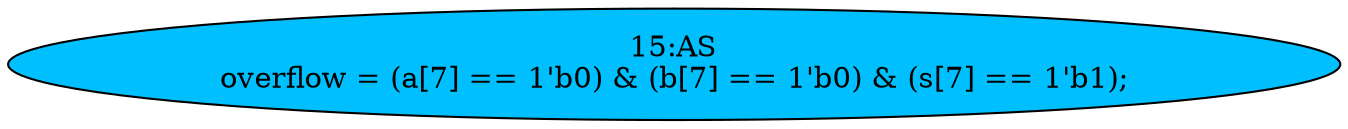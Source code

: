 strict digraph "" {
	node [label="\N"];
	"15:AS"	[ast="<pyverilog.vparser.ast.Assign object at 0x7f1cc4274ad0>",
		def_var="['overflow']",
		fillcolor=deepskyblue,
		label="15:AS
overflow = (a[7] == 1'b0) & (b[7] == 1'b0) & (s[7] == 1'b1);",
		statements="[]",
		style=filled,
		typ=Assign,
		use_var="['a', 'b', 's']"];
}
